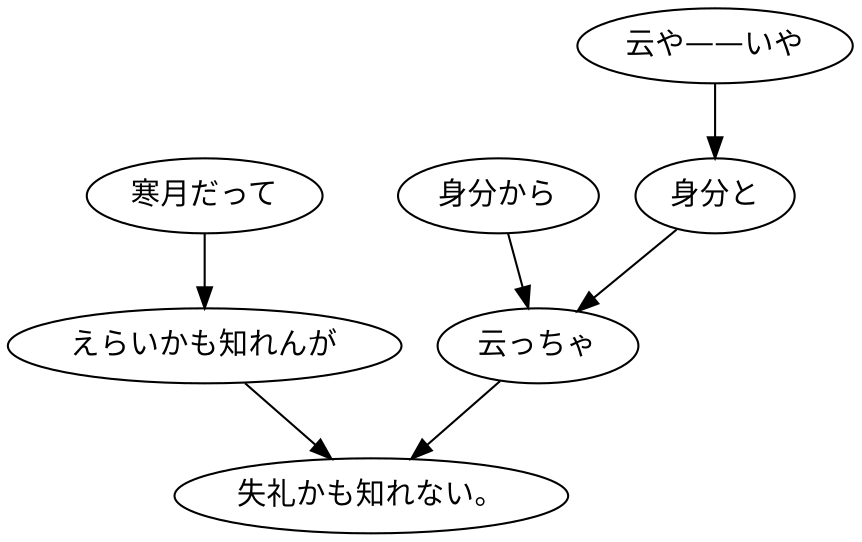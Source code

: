 digraph graph2424 {
	node0 [label="寒月だって"];
	node1 [label="えらいかも知れんが"];
	node2 [label="身分から"];
	node3 [label="云や——いや"];
	node4 [label="身分と"];
	node5 [label="云っちゃ"];
	node6 [label="失礼かも知れない。"];
	node0 -> node1;
	node1 -> node6;
	node2 -> node5;
	node3 -> node4;
	node4 -> node5;
	node5 -> node6;
}
